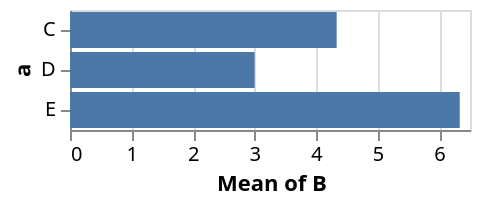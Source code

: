 {
  "$schema": "https://vega.github.io/schema/vega-lite/v4.json",
  "data": {
    "values": [
      {
        "a": "C",
        "b": 2
      },
      {
        "a": "C",
        "b": 7
      },
      {
        "a": "C",
        "b": 4
      },
      {
        "a": "D",
        "b": 1
      },
      {
        "a": "D",
        "b": 2
      },
      {
        "a": "D",
        "b": 6
      },
      {
        "a": "E",
        "b": 8
      },
      {
        "a": "E",
        "b": 4
      },
      {
        "a": "E",
        "b": 7
      }
    ]
  },
  "mark": "bar",
  "encoding": {
    "y": {
      "field": "a",
      "type": "nominal"
    },
    "x": {
      "aggregate": "average",
      "field": "b",
      "type": "quantitative",
      "title": "Mean of B"
    }
  },
  "config": {}
}
